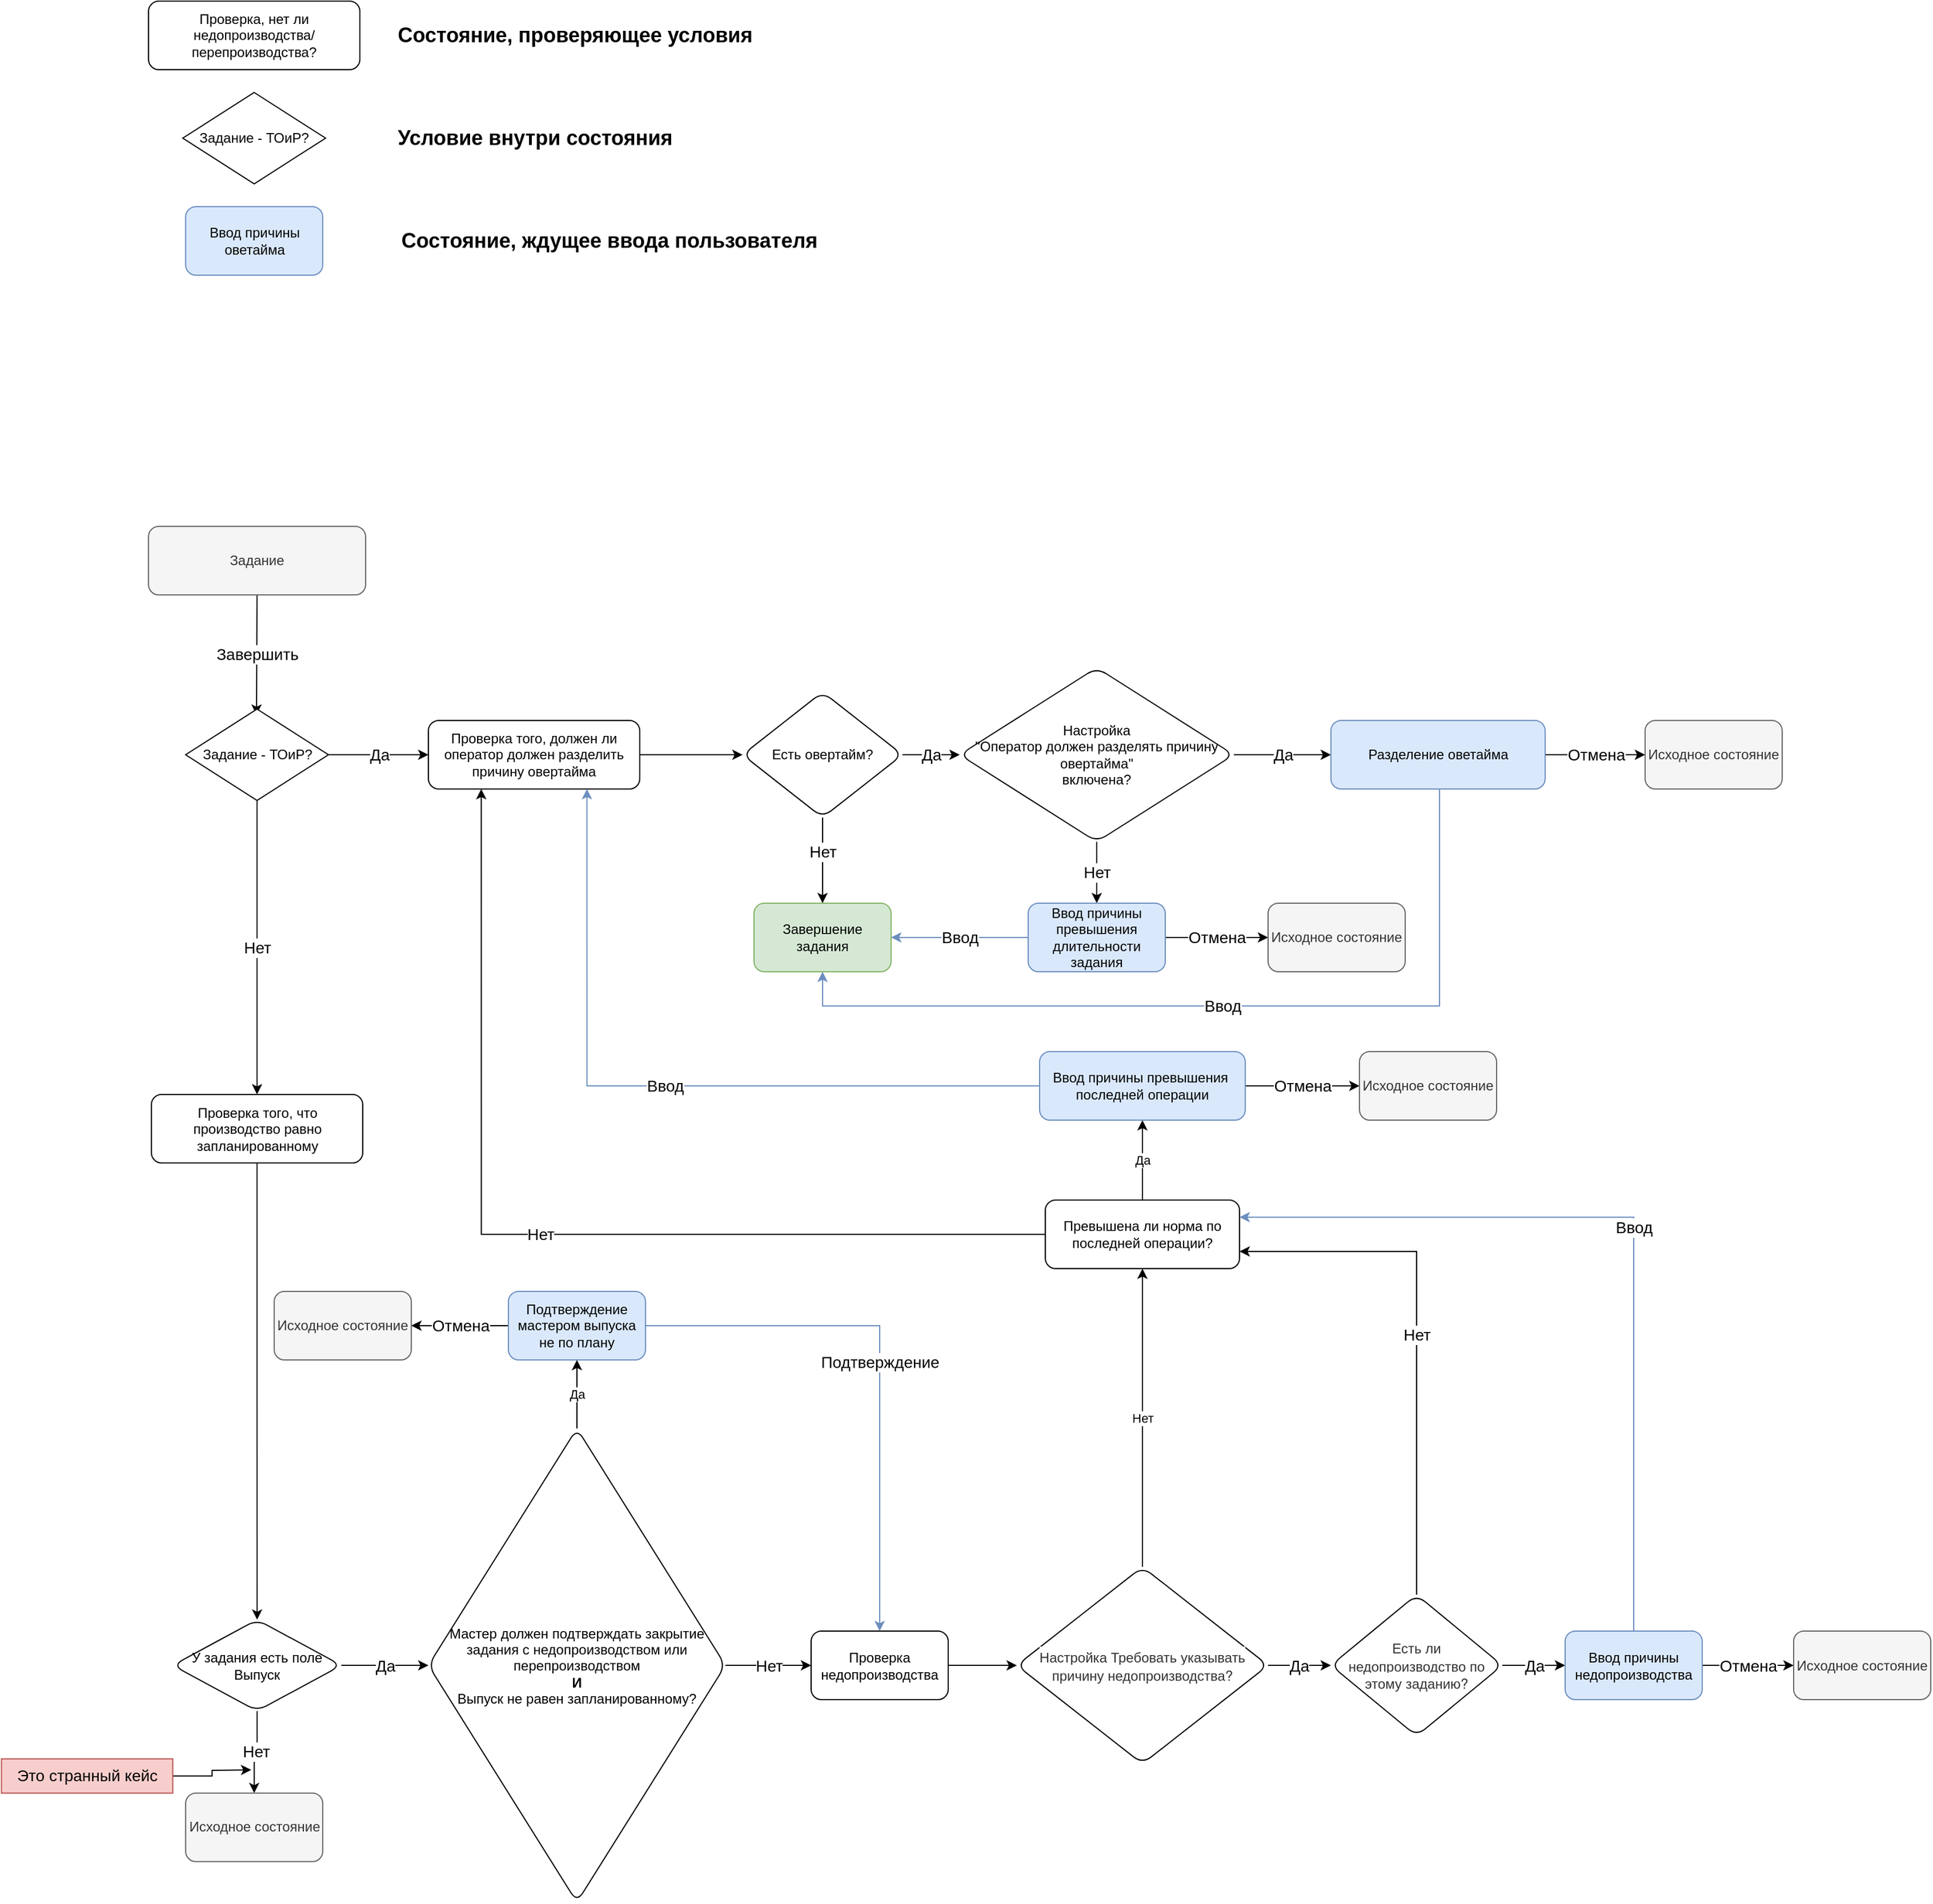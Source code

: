 <mxfile version="20.5.1" type="github">
  <diagram id="wsY2lKpN4-8B16u1lQ9g" name="Complete job">
    <mxGraphModel dx="2087" dy="1783" grid="1" gridSize="10" guides="1" tooltips="1" connect="1" arrows="1" fold="1" page="1" pageScale="1" pageWidth="850" pageHeight="1100" math="0" shadow="0">
      <root>
        <mxCell id="0" />
        <mxCell id="1" parent="0" />
        <mxCell id="pmpArDnH6loK2Ls61LQW-2" value="Завершить" style="endArrow=classic;html=1;rounded=0;exitX=0.5;exitY=1;exitDx=0;exitDy=0;entryX=0.5;entryY=0;entryDx=0;entryDy=0;fontSize=14;startArrow=none;" edge="1" parent="1" source="pmpArDnH6loK2Ls61LQW-1">
          <mxGeometry width="50" height="50" relative="1" as="geometry">
            <mxPoint x="144.5" y="90" as="sourcePoint" />
            <mxPoint x="144.5" y="255" as="targetPoint" />
          </mxGeometry>
        </mxCell>
        <mxCell id="pmpArDnH6loK2Ls61LQW-8" value="Да" style="edgeStyle=orthogonalEdgeStyle;rounded=0;orthogonalLoop=1;jettySize=auto;html=1;fontSize=14;" edge="1" parent="1" source="pmpArDnH6loK2Ls61LQW-4" target="pmpArDnH6loK2Ls61LQW-7">
          <mxGeometry relative="1" as="geometry" />
        </mxCell>
        <mxCell id="pmpArDnH6loK2Ls61LQW-32" value="Нет" style="edgeStyle=orthogonalEdgeStyle;rounded=0;orthogonalLoop=1;jettySize=auto;html=1;fontSize=14;" edge="1" parent="1" source="pmpArDnH6loK2Ls61LQW-4" target="pmpArDnH6loK2Ls61LQW-31">
          <mxGeometry relative="1" as="geometry" />
        </mxCell>
        <mxCell id="pmpArDnH6loK2Ls61LQW-4" value="Задание - ТОиР?" style="rhombus;whiteSpace=wrap;html=1;" vertex="1" parent="1">
          <mxGeometry x="82.5" y="250" width="125" height="80" as="geometry" />
        </mxCell>
        <mxCell id="pmpArDnH6loK2Ls61LQW-48" value="" style="edgeStyle=orthogonalEdgeStyle;rounded=0;orthogonalLoop=1;jettySize=auto;html=1;fontSize=14;" edge="1" parent="1" source="pmpArDnH6loK2Ls61LQW-7" target="pmpArDnH6loK2Ls61LQW-47">
          <mxGeometry relative="1" as="geometry" />
        </mxCell>
        <mxCell id="pmpArDnH6loK2Ls61LQW-7" value="Проверка того, должен ли оператор должен разделить причину овертайма" style="rounded=1;whiteSpace=wrap;html=1;" vertex="1" parent="1">
          <mxGeometry x="295" y="260" width="185" height="60" as="geometry" />
        </mxCell>
        <mxCell id="pmpArDnH6loK2Ls61LQW-23" value="Да" style="edgeStyle=orthogonalEdgeStyle;rounded=0;orthogonalLoop=1;jettySize=auto;html=1;exitX=1;exitY=0.5;exitDx=0;exitDy=0;fontSize=14;" edge="1" parent="1" source="pmpArDnH6loK2Ls61LQW-49" target="pmpArDnH6loK2Ls61LQW-22">
          <mxGeometry relative="1" as="geometry">
            <mxPoint x="878.75" y="440" as="sourcePoint" />
          </mxGeometry>
        </mxCell>
        <mxCell id="pmpArDnH6loK2Ls61LQW-85" value="Ввод" style="edgeStyle=orthogonalEdgeStyle;rounded=0;orthogonalLoop=1;jettySize=auto;html=1;entryX=0.5;entryY=1;entryDx=0;entryDy=0;fontSize=14;fillColor=#dae8fc;strokeColor=#6c8ebf;" edge="1" parent="1" source="pmpArDnH6loK2Ls61LQW-22" target="pmpArDnH6loK2Ls61LQW-26">
          <mxGeometry relative="1" as="geometry">
            <Array as="points">
              <mxPoint x="1180" y="510" />
              <mxPoint x="640" y="510" />
            </Array>
          </mxGeometry>
        </mxCell>
        <mxCell id="pmpArDnH6loK2Ls61LQW-90" value="Отмена" style="edgeStyle=orthogonalEdgeStyle;rounded=0;orthogonalLoop=1;jettySize=auto;html=1;shadow=0;fontSize=14;" edge="1" parent="1" source="pmpArDnH6loK2Ls61LQW-22" target="pmpArDnH6loK2Ls61LQW-89">
          <mxGeometry relative="1" as="geometry" />
        </mxCell>
        <mxCell id="pmpArDnH6loK2Ls61LQW-22" value="Разделение оветайма" style="rounded=1;whiteSpace=wrap;html=1;strokeColor=#6C8EBF;fillColor=#DAE8FC;" vertex="1" parent="1">
          <mxGeometry x="1085" y="260" width="187.5" height="60" as="geometry" />
        </mxCell>
        <mxCell id="pmpArDnH6loK2Ls61LQW-26" value="Завершение задания" style="whiteSpace=wrap;html=1;rounded=1;fillColor=#d5e8d4;strokeColor=#82b366;" vertex="1" parent="1">
          <mxGeometry x="580" y="420" width="120" height="60" as="geometry" />
        </mxCell>
        <mxCell id="pmpArDnH6loK2Ls61LQW-36" value="" style="edgeStyle=orthogonalEdgeStyle;rounded=0;orthogonalLoop=1;jettySize=auto;html=1;fontSize=14;" edge="1" parent="1" source="pmpArDnH6loK2Ls61LQW-31" target="pmpArDnH6loK2Ls61LQW-35">
          <mxGeometry relative="1" as="geometry" />
        </mxCell>
        <mxCell id="pmpArDnH6loK2Ls61LQW-31" value="Проверка того, что производство равно запланированному" style="rounded=1;whiteSpace=wrap;html=1;" vertex="1" parent="1">
          <mxGeometry x="52.5" y="587.5" width="185" height="60" as="geometry" />
        </mxCell>
        <mxCell id="pmpArDnH6loK2Ls61LQW-38" value="Да" style="edgeStyle=orthogonalEdgeStyle;rounded=0;orthogonalLoop=1;jettySize=auto;html=1;fontSize=14;" edge="1" parent="1" source="pmpArDnH6loK2Ls61LQW-35" target="pmpArDnH6loK2Ls61LQW-37">
          <mxGeometry relative="1" as="geometry" />
        </mxCell>
        <mxCell id="pmpArDnH6loK2Ls61LQW-98" value="Нет" style="edgeStyle=orthogonalEdgeStyle;rounded=0;orthogonalLoop=1;jettySize=auto;html=1;shadow=0;fontSize=14;" edge="1" parent="1" source="pmpArDnH6loK2Ls61LQW-35" target="pmpArDnH6loK2Ls61LQW-97">
          <mxGeometry relative="1" as="geometry" />
        </mxCell>
        <mxCell id="pmpArDnH6loK2Ls61LQW-35" value="У задания есть поле Выпуск" style="rhombus;whiteSpace=wrap;html=1;rounded=1;" vertex="1" parent="1">
          <mxGeometry x="71.25" y="1047.5" width="147.5" height="80" as="geometry" />
        </mxCell>
        <mxCell id="pmpArDnH6loK2Ls61LQW-42" value="Да" style="edgeStyle=orthogonalEdgeStyle;rounded=0;orthogonalLoop=1;jettySize=auto;html=1;" edge="1" parent="1" source="pmpArDnH6loK2Ls61LQW-37" target="pmpArDnH6loK2Ls61LQW-41">
          <mxGeometry relative="1" as="geometry" />
        </mxCell>
        <mxCell id="pmpArDnH6loK2Ls61LQW-45" value="Нет" style="edgeStyle=orthogonalEdgeStyle;rounded=0;orthogonalLoop=1;jettySize=auto;html=1;fontSize=14;" edge="1" parent="1" source="pmpArDnH6loK2Ls61LQW-37" target="pmpArDnH6loK2Ls61LQW-44">
          <mxGeometry relative="1" as="geometry" />
        </mxCell>
        <mxCell id="pmpArDnH6loK2Ls61LQW-37" value="Мастер должен подтверждать закрытие задания с недопроизводством или перепроизводством&lt;br&gt;&lt;b&gt;И&lt;/b&gt;&lt;br&gt;Выпуск не равен запланированному?" style="rhombus;whiteSpace=wrap;html=1;rounded=1;" vertex="1" parent="1">
          <mxGeometry x="295" y="880" width="260" height="415" as="geometry" />
        </mxCell>
        <mxCell id="pmpArDnH6loK2Ls61LQW-86" value="Подтверждение" style="edgeStyle=orthogonalEdgeStyle;rounded=0;orthogonalLoop=1;jettySize=auto;html=1;entryX=0.5;entryY=0;entryDx=0;entryDy=0;shadow=0;fontSize=14;fillColor=#dae8fc;strokeColor=#6c8ebf;" edge="1" parent="1" source="pmpArDnH6loK2Ls61LQW-41" target="pmpArDnH6loK2Ls61LQW-44">
          <mxGeometry relative="1" as="geometry" />
        </mxCell>
        <mxCell id="pmpArDnH6loK2Ls61LQW-94" value="Отмена" style="edgeStyle=orthogonalEdgeStyle;rounded=0;orthogonalLoop=1;jettySize=auto;html=1;shadow=0;fontSize=14;" edge="1" parent="1" source="pmpArDnH6loK2Ls61LQW-41" target="pmpArDnH6loK2Ls61LQW-93">
          <mxGeometry relative="1" as="geometry" />
        </mxCell>
        <mxCell id="pmpArDnH6loK2Ls61LQW-41" value="Подтверждение мастером выпуска не по плану" style="whiteSpace=wrap;html=1;rounded=1;fillColor=#dae8fc;strokeColor=#6c8ebf;" vertex="1" parent="1">
          <mxGeometry x="365" y="760" width="120" height="60" as="geometry" />
        </mxCell>
        <mxCell id="pmpArDnH6loK2Ls61LQW-62" value="" style="edgeStyle=orthogonalEdgeStyle;rounded=0;orthogonalLoop=1;jettySize=auto;html=1;fontSize=14;" edge="1" parent="1" source="pmpArDnH6loK2Ls61LQW-44" target="pmpArDnH6loK2Ls61LQW-61">
          <mxGeometry relative="1" as="geometry" />
        </mxCell>
        <mxCell id="pmpArDnH6loK2Ls61LQW-44" value="Проверка недопроизводства" style="whiteSpace=wrap;html=1;rounded=1;comic=0;" vertex="1" parent="1">
          <mxGeometry x="630" y="1057.51" width="120" height="60" as="geometry" />
        </mxCell>
        <mxCell id="pmpArDnH6loK2Ls61LQW-50" value="Да" style="edgeStyle=orthogonalEdgeStyle;rounded=0;orthogonalLoop=1;jettySize=auto;html=1;fontSize=14;" edge="1" parent="1" source="pmpArDnH6loK2Ls61LQW-47" target="pmpArDnH6loK2Ls61LQW-49">
          <mxGeometry relative="1" as="geometry" />
        </mxCell>
        <mxCell id="pmpArDnH6loK2Ls61LQW-54" value="" style="edgeStyle=orthogonalEdgeStyle;rounded=0;orthogonalLoop=1;jettySize=auto;html=1;entryX=0.5;entryY=0;entryDx=0;entryDy=0;exitX=0.5;exitY=1;exitDx=0;exitDy=0;fontSize=14;" edge="1" parent="1" source="pmpArDnH6loK2Ls61LQW-47" target="pmpArDnH6loK2Ls61LQW-26">
          <mxGeometry relative="1" as="geometry" />
        </mxCell>
        <mxCell id="pmpArDnH6loK2Ls61LQW-60" value="Нет" style="edgeLabel;html=1;align=center;verticalAlign=middle;resizable=0;points=[];fontSize=14;" vertex="1" connectable="0" parent="pmpArDnH6loK2Ls61LQW-54">
          <mxGeometry x="-0.219" relative="1" as="geometry">
            <mxPoint as="offset" />
          </mxGeometry>
        </mxCell>
        <mxCell id="pmpArDnH6loK2Ls61LQW-47" value="Есть овертайм?" style="rhombus;whiteSpace=wrap;html=1;rounded=1;" vertex="1" parent="1">
          <mxGeometry x="570" y="235" width="140" height="110" as="geometry" />
        </mxCell>
        <mxCell id="pmpArDnH6loK2Ls61LQW-58" value="Нет" style="edgeStyle=orthogonalEdgeStyle;rounded=0;orthogonalLoop=1;jettySize=auto;html=1;fontSize=14;" edge="1" parent="1" source="pmpArDnH6loK2Ls61LQW-49" target="pmpArDnH6loK2Ls61LQW-57">
          <mxGeometry relative="1" as="geometry" />
        </mxCell>
        <mxCell id="pmpArDnH6loK2Ls61LQW-49" value="Настройка &lt;br&gt;&quot;Оператор должен разделять причину овертайма&quot; &lt;br&gt;включена?" style="rhombus;whiteSpace=wrap;html=1;rounded=1;" vertex="1" parent="1">
          <mxGeometry x="760" y="213.75" width="240" height="152.5" as="geometry" />
        </mxCell>
        <mxCell id="pmpArDnH6loK2Ls61LQW-84" value="Ввод" style="edgeStyle=orthogonalEdgeStyle;rounded=0;orthogonalLoop=1;jettySize=auto;html=1;fontSize=14;fillColor=#dae8fc;strokeColor=#6c8ebf;shadow=0;" edge="1" parent="1" source="pmpArDnH6loK2Ls61LQW-57" target="pmpArDnH6loK2Ls61LQW-26">
          <mxGeometry relative="1" as="geometry" />
        </mxCell>
        <mxCell id="pmpArDnH6loK2Ls61LQW-92" value="Отмена" style="edgeStyle=orthogonalEdgeStyle;rounded=0;orthogonalLoop=1;jettySize=auto;html=1;shadow=0;fontSize=14;" edge="1" parent="1" source="pmpArDnH6loK2Ls61LQW-57" target="pmpArDnH6loK2Ls61LQW-91">
          <mxGeometry relative="1" as="geometry" />
        </mxCell>
        <mxCell id="pmpArDnH6loK2Ls61LQW-57" value="Ввод причины превышения длительности задания" style="whiteSpace=wrap;html=1;rounded=1;fillColor=#DAE8FC;strokeColor=#6C8EBF;" vertex="1" parent="1">
          <mxGeometry x="820" y="420" width="120" height="60" as="geometry" />
        </mxCell>
        <mxCell id="pmpArDnH6loK2Ls61LQW-64" value="Нет" style="edgeStyle=orthogonalEdgeStyle;rounded=0;orthogonalLoop=1;jettySize=auto;html=1;" edge="1" parent="1" source="pmpArDnH6loK2Ls61LQW-61" target="pmpArDnH6loK2Ls61LQW-63">
          <mxGeometry relative="1" as="geometry" />
        </mxCell>
        <mxCell id="pmpArDnH6loK2Ls61LQW-66" value="Да" style="edgeStyle=orthogonalEdgeStyle;rounded=0;orthogonalLoop=1;jettySize=auto;html=1;fontSize=14;" edge="1" parent="1" source="pmpArDnH6loK2Ls61LQW-61" target="pmpArDnH6loK2Ls61LQW-65">
          <mxGeometry relative="1" as="geometry" />
        </mxCell>
        <mxCell id="pmpArDnH6loK2Ls61LQW-61" value="&lt;span style=&quot;color: rgb(51, 51, 51); font-family: &amp;quot;Helvetica Neue&amp;quot;, Helvetica, Arial, sans-serif; text-align: left; background-color: rgb(255, 255, 255);&quot;&gt;Настройка Требовать указывать причину недопроизводства?&lt;/span&gt;" style="rhombus;whiteSpace=wrap;html=1;rounded=1;comic=0;" vertex="1" parent="1">
          <mxGeometry x="810" y="1001.25" width="220" height="172.5" as="geometry" />
        </mxCell>
        <mxCell id="pmpArDnH6loK2Ls61LQW-74" value="Да" style="edgeStyle=orthogonalEdgeStyle;rounded=0;orthogonalLoop=1;jettySize=auto;html=1;" edge="1" parent="1" source="pmpArDnH6loK2Ls61LQW-63" target="pmpArDnH6loK2Ls61LQW-73">
          <mxGeometry relative="1" as="geometry" />
        </mxCell>
        <mxCell id="pmpArDnH6loK2Ls61LQW-76" value="Нет" style="edgeStyle=orthogonalEdgeStyle;rounded=0;orthogonalLoop=1;jettySize=auto;html=1;entryX=0.25;entryY=1;entryDx=0;entryDy=0;fontSize=14;" edge="1" parent="1" source="pmpArDnH6loK2Ls61LQW-63" target="pmpArDnH6loK2Ls61LQW-7">
          <mxGeometry relative="1" as="geometry">
            <mxPoint x="810" y="940" as="targetPoint" />
          </mxGeometry>
        </mxCell>
        <mxCell id="pmpArDnH6loK2Ls61LQW-63" value="Превышена ли норма по последней операции?" style="whiteSpace=wrap;html=1;rounded=1;comic=0;" vertex="1" parent="1">
          <mxGeometry x="835" y="680" width="170" height="60" as="geometry" />
        </mxCell>
        <mxCell id="pmpArDnH6loK2Ls61LQW-68" value="Да" style="edgeStyle=orthogonalEdgeStyle;rounded=0;orthogonalLoop=1;jettySize=auto;html=1;fontSize=14;" edge="1" parent="1" source="pmpArDnH6loK2Ls61LQW-65" target="pmpArDnH6loK2Ls61LQW-67">
          <mxGeometry relative="1" as="geometry" />
        </mxCell>
        <mxCell id="pmpArDnH6loK2Ls61LQW-69" value="Нет" style="edgeStyle=orthogonalEdgeStyle;rounded=0;orthogonalLoop=1;jettySize=auto;html=1;exitX=0.5;exitY=0;exitDx=0;exitDy=0;fontSize=14;entryX=1;entryY=0.75;entryDx=0;entryDy=0;" edge="1" parent="1" source="pmpArDnH6loK2Ls61LQW-65" target="pmpArDnH6loK2Ls61LQW-63">
          <mxGeometry relative="1" as="geometry">
            <mxPoint x="1220" y="870" as="sourcePoint" />
            <mxPoint x="1080" y="930" as="targetPoint" />
            <Array as="points">
              <mxPoint x="1160" y="725" />
            </Array>
          </mxGeometry>
        </mxCell>
        <mxCell id="pmpArDnH6loK2Ls61LQW-65" value="&lt;span style=&quot;color: rgb(51, 51, 51); font-family: &amp;quot;Helvetica Neue&amp;quot;, Helvetica, Arial, sans-serif; text-align: left; background-color: rgb(255, 255, 255);&quot;&gt;Есть ли недопроизводство по этому заданию?&lt;/span&gt;" style="rhombus;whiteSpace=wrap;html=1;rounded=1;comic=0;" vertex="1" parent="1">
          <mxGeometry x="1085" y="1025.63" width="150" height="123.75" as="geometry" />
        </mxCell>
        <mxCell id="pmpArDnH6loK2Ls61LQW-72" value="Ввод" style="edgeStyle=orthogonalEdgeStyle;rounded=0;orthogonalLoop=1;jettySize=auto;html=1;fontSize=14;fillColor=#dae8fc;strokeColor=#6c8ebf;entryX=1;entryY=0.25;entryDx=0;entryDy=0;" edge="1" parent="1" source="pmpArDnH6loK2Ls61LQW-67" target="pmpArDnH6loK2Ls61LQW-63">
          <mxGeometry relative="1" as="geometry">
            <Array as="points">
              <mxPoint x="1350" y="695" />
            </Array>
          </mxGeometry>
        </mxCell>
        <mxCell id="pmpArDnH6loK2Ls61LQW-88" value="Отмена" style="edgeStyle=orthogonalEdgeStyle;rounded=0;orthogonalLoop=1;jettySize=auto;html=1;shadow=0;fontSize=14;" edge="1" parent="1" source="pmpArDnH6loK2Ls61LQW-67" target="pmpArDnH6loK2Ls61LQW-87">
          <mxGeometry relative="1" as="geometry" />
        </mxCell>
        <mxCell id="pmpArDnH6loK2Ls61LQW-67" value="Ввод причины недопроизводства" style="whiteSpace=wrap;html=1;rounded=1;comic=0;fillColor=#dae8fc;strokeColor=#6c8ebf;" vertex="1" parent="1">
          <mxGeometry x="1290" y="1057.505" width="120" height="60" as="geometry" />
        </mxCell>
        <mxCell id="pmpArDnH6loK2Ls61LQW-77" value="Ввод" style="edgeStyle=orthogonalEdgeStyle;rounded=0;orthogonalLoop=1;jettySize=auto;html=1;entryX=0.75;entryY=1;entryDx=0;entryDy=0;fontSize=14;fillColor=#dae8fc;strokeColor=#6c8ebf;" edge="1" parent="1" source="pmpArDnH6loK2Ls61LQW-73" target="pmpArDnH6loK2Ls61LQW-7">
          <mxGeometry relative="1" as="geometry">
            <mxPoint x="610" y="350" as="targetPoint" />
          </mxGeometry>
        </mxCell>
        <mxCell id="pmpArDnH6loK2Ls61LQW-96" value="Отмена" style="edgeStyle=orthogonalEdgeStyle;rounded=0;orthogonalLoop=1;jettySize=auto;html=1;shadow=0;fontSize=14;" edge="1" parent="1" source="pmpArDnH6loK2Ls61LQW-73" target="pmpArDnH6loK2Ls61LQW-95">
          <mxGeometry relative="1" as="geometry" />
        </mxCell>
        <mxCell id="pmpArDnH6loK2Ls61LQW-73" value="Ввод причины превышения&amp;nbsp; последней операции" style="whiteSpace=wrap;html=1;rounded=1;comic=0;fillColor=#dae8fc;strokeColor=#6c8ebf;" vertex="1" parent="1">
          <mxGeometry x="830" y="550" width="180" height="60" as="geometry" />
        </mxCell>
        <mxCell id="pmpArDnH6loK2Ls61LQW-78" value="Проверка, нет ли недопроизводства/перепроизводства?" style="rounded=1;whiteSpace=wrap;html=1;" vertex="1" parent="1">
          <mxGeometry x="50" y="-370" width="185" height="60" as="geometry" />
        </mxCell>
        <mxCell id="pmpArDnH6loK2Ls61LQW-79" value="Состояние, проверяющее условия" style="text;html=1;align=center;verticalAlign=middle;resizable=0;points=[];autosize=1;strokeColor=none;fillColor=none;fontStyle=1;fontSize=18;" vertex="1" parent="1">
          <mxGeometry x="257.5" y="-360" width="330" height="40" as="geometry" />
        </mxCell>
        <mxCell id="pmpArDnH6loK2Ls61LQW-80" value="Задание - ТОиР?" style="rhombus;whiteSpace=wrap;html=1;" vertex="1" parent="1">
          <mxGeometry x="80" y="-290" width="125" height="80" as="geometry" />
        </mxCell>
        <mxCell id="pmpArDnH6loK2Ls61LQW-81" value="Условие внутри состояния" style="text;html=1;align=center;verticalAlign=middle;resizable=0;points=[];autosize=1;strokeColor=none;fillColor=none;fontStyle=1;fontSize=18;" vertex="1" parent="1">
          <mxGeometry x="257.5" y="-270" width="260" height="40" as="geometry" />
        </mxCell>
        <mxCell id="pmpArDnH6loK2Ls61LQW-82" value="Ввод причины оветайма" style="whiteSpace=wrap;html=1;rounded=1;fillColor=#DAE8FC;strokeColor=#6C8EBF;" vertex="1" parent="1">
          <mxGeometry x="82.5" y="-190" width="120" height="60" as="geometry" />
        </mxCell>
        <mxCell id="pmpArDnH6loK2Ls61LQW-83" value="Состояние, ждущее ввода пользователя" style="text;html=1;align=center;verticalAlign=middle;resizable=0;points=[];autosize=1;strokeColor=none;fillColor=none;fontStyle=1;fontSize=18;" vertex="1" parent="1">
          <mxGeometry x="257.5" y="-180" width="390" height="40" as="geometry" />
        </mxCell>
        <mxCell id="pmpArDnH6loK2Ls61LQW-87" value="Исходное состояние" style="whiteSpace=wrap;html=1;fillColor=#f5f5f5;strokeColor=#666666;rounded=1;comic=0;fontColor=#333333;" vertex="1" parent="1">
          <mxGeometry x="1490" y="1057.515" width="120" height="60" as="geometry" />
        </mxCell>
        <mxCell id="pmpArDnH6loK2Ls61LQW-89" value="Исходное состояние" style="whiteSpace=wrap;html=1;fillColor=#f5f5f5;strokeColor=#666666;rounded=1;fontColor=#333333;comic=0;" vertex="1" parent="1">
          <mxGeometry x="1360" y="260" width="120" height="60" as="geometry" />
        </mxCell>
        <mxCell id="pmpArDnH6loK2Ls61LQW-91" value="Исходное состояние" style="whiteSpace=wrap;html=1;fillColor=#f5f5f5;strokeColor=#666666;rounded=1;fontColor=#333333;" vertex="1" parent="1">
          <mxGeometry x="1030" y="420" width="120" height="60" as="geometry" />
        </mxCell>
        <mxCell id="pmpArDnH6loK2Ls61LQW-93" value="Исходное состояние" style="whiteSpace=wrap;html=1;fillColor=#f5f5f5;strokeColor=#666666;rounded=1;fontColor=#333333;" vertex="1" parent="1">
          <mxGeometry x="160" y="760" width="120" height="60" as="geometry" />
        </mxCell>
        <mxCell id="pmpArDnH6loK2Ls61LQW-95" value="Исходное состояние" style="whiteSpace=wrap;html=1;fillColor=#f5f5f5;strokeColor=#666666;rounded=1;comic=0;fontColor=#333333;" vertex="1" parent="1">
          <mxGeometry x="1110" y="550" width="120" height="60" as="geometry" />
        </mxCell>
        <mxCell id="pmpArDnH6loK2Ls61LQW-97" value="Исходное состояние" style="whiteSpace=wrap;html=1;rounded=1;fillColor=#f5f5f5;fontColor=#333333;strokeColor=#666666;" vertex="1" parent="1">
          <mxGeometry x="82.5" y="1199.38" width="120" height="60" as="geometry" />
        </mxCell>
        <mxCell id="pmpArDnH6loK2Ls61LQW-1" value="Задание" style="rounded=1;whiteSpace=wrap;html=1;fillColor=#f5f5f5;fontColor=#333333;strokeColor=#666666;" vertex="1" parent="1">
          <mxGeometry x="50" y="90" width="190" height="60" as="geometry" />
        </mxCell>
        <mxCell id="pmpArDnH6loK2Ls61LQW-99" value="" style="endArrow=none;html=1;rounded=0;exitX=0.5;exitY=1;exitDx=0;exitDy=0;entryX=0.5;entryY=0;entryDx=0;entryDy=0;fontSize=14;" edge="1" parent="1" target="pmpArDnH6loK2Ls61LQW-1">
          <mxGeometry width="50" height="50" relative="1" as="geometry">
            <mxPoint x="144.5" y="90" as="sourcePoint" />
            <mxPoint x="144.5" y="255" as="targetPoint" />
          </mxGeometry>
        </mxCell>
        <mxCell id="pmpArDnH6loK2Ls61LQW-102" style="edgeStyle=orthogonalEdgeStyle;rounded=0;orthogonalLoop=1;jettySize=auto;html=1;shadow=0;fontSize=14;" edge="1" parent="1" source="pmpArDnH6loK2Ls61LQW-100">
          <mxGeometry relative="1" as="geometry">
            <mxPoint x="139.957" y="1179" as="targetPoint" />
          </mxGeometry>
        </mxCell>
        <mxCell id="pmpArDnH6loK2Ls61LQW-100" value="Это странный кейс" style="text;html=1;align=center;verticalAlign=middle;resizable=0;points=[];autosize=1;strokeColor=#b85450;fillColor=#f8cecc;fontSize=14;" vertex="1" parent="1">
          <mxGeometry x="-78.75" y="1169.38" width="150" height="30" as="geometry" />
        </mxCell>
      </root>
    </mxGraphModel>
  </diagram>
</mxfile>
